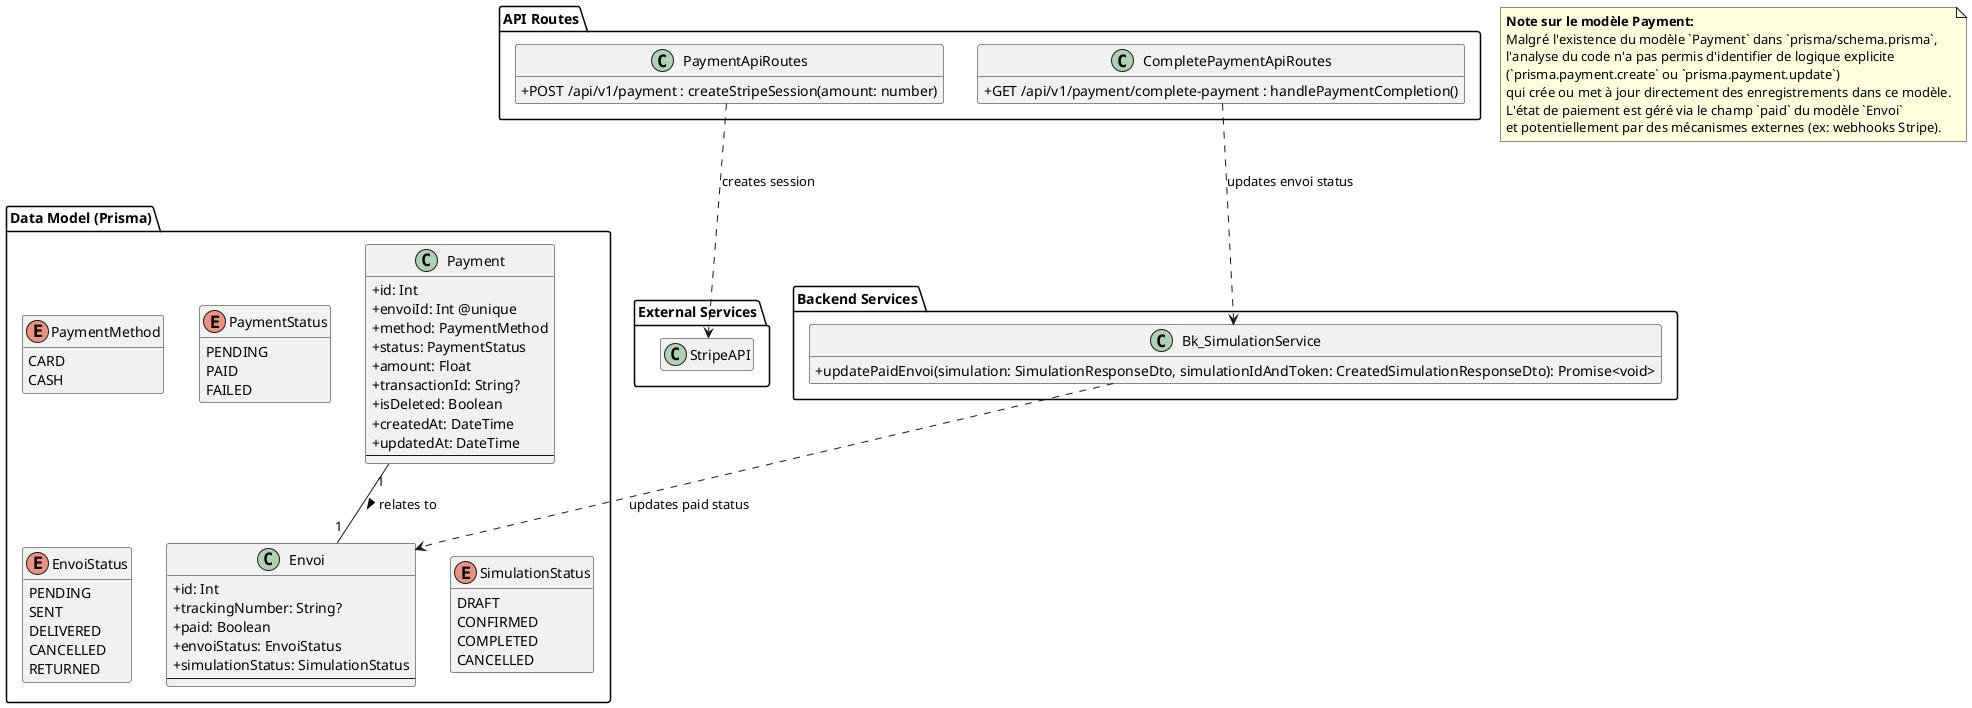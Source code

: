 @startuml
  ' Diagramme de Classe pour le domaine Paiement (Payment)

  skinparam classAttributeIconSize 0
  hide empty members

  package "Data Model (Prisma)" {
      enum PaymentMethod {
          CARD
          CASH
      }

      enum PaymentStatus {
          PENDING
          PAID
          FAILED
      }

      class Payment {
          + id: Int
          + envoiId: Int @unique
          + method: PaymentMethod
          + status: PaymentStatus
          + amount: Float
          + transactionId: String?
          + isDeleted: Boolean
          + createdAt: DateTime
          + updatedAt: DateTime
          --
          ' Relations
          ' envoi: Envoi
      }

      class Envoi {
          + id: Int
          + trackingNumber: String?
          + paid: Boolean
          + envoiStatus: EnvoiStatus
          + simulationStatus: SimulationStatus
          --
          ' Relations
          ' payment: Payment?
          ' trackingEvents: TrackingEvent[]
      }

      enum EnvoiStatus {
          PENDING
          SENT
          DELIVERED
          CANCELLED
          RETURNED
      }

      enum SimulationStatus {
          DRAFT
          CONFIRMED
          COMPLETED
          CANCELLED
      }
  }

  package "API Routes" {
      class PaymentApiRoutes {
          + POST /api/v1/payment : createStripeSession(amount: number)
      }

      class CompletePaymentApiRoutes {
          + GET /api/v1/payment/complete-payment : handlePaymentCompletion()
      }
  }

  package "Backend Services" {
      class Bk_SimulationService {
          + updatePaidEnvoi(simulation: SimulationResponseDto, simulationIdAndToken: CreatedSimulationResponseDto): Promise<void>
      }
  }

  package "External Services" {
      class StripeAPI {
          ' External payment gateway
      }
  }

  ' Relationships
  Payment "1" -- "1" Envoi : relates to >

  PaymentApiRoutes ..> StripeAPI : creates session
  CompletePaymentApiRoutes ..> Bk_SimulationService : updates envoi status
  Bk_SimulationService ..> Envoi : updates paid status

  note as N1
    **Note sur le modèle Payment:**
    Malgré l'existence du modèle `Payment` dans `prisma/schema.prisma`,
    l'analyse du code n'a pas permis d'identifier de logique explicite
    (`prisma.payment.create` ou `prisma.payment.update`)
    qui crée ou met à jour directement des enregistrements dans ce modèle.
    L'état de paiement est géré via le champ `paid` du modèle `Envoi`
    et potentiellement par des mécanismes externes (ex: webhooks Stripe).
  end note

  @enduml
